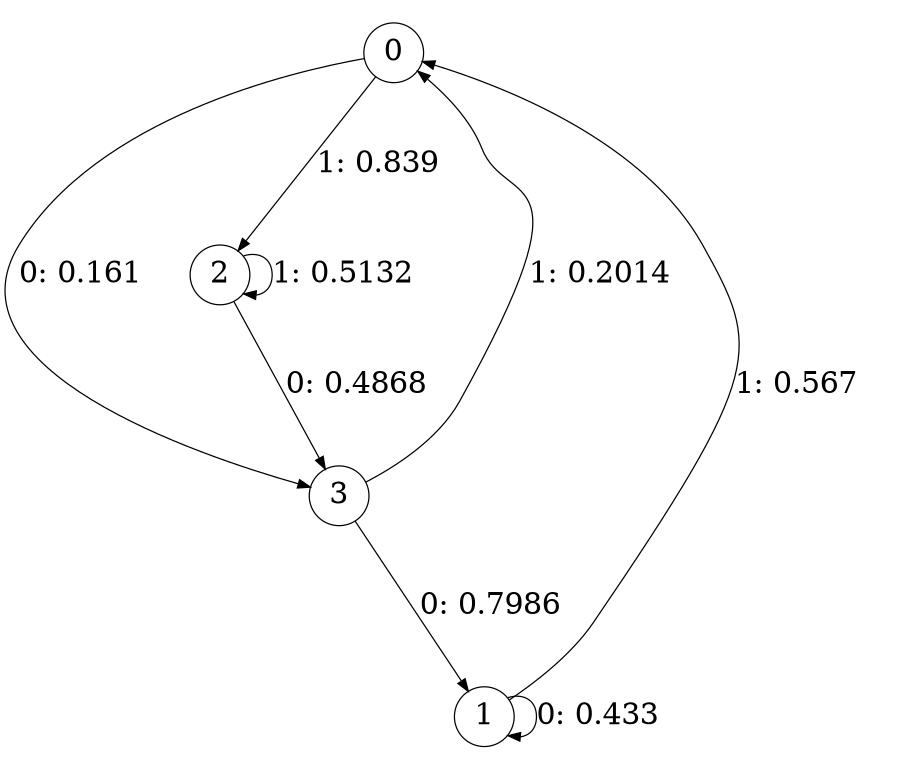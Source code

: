 digraph "ch13randomL2" {
size = "6,8.5";
ratio = "fill";
node [shape = circle];
node [fontsize = 24];
edge [fontsize = 24];
0 -> 3 [label = "0: 0.161    "];
0 -> 2 [label = "1: 0.839    "];
1 -> 1 [label = "0: 0.433    "];
1 -> 0 [label = "1: 0.567    "];
2 -> 3 [label = "0: 0.4868   "];
2 -> 2 [label = "1: 0.5132   "];
3 -> 1 [label = "0: 0.7986   "];
3 -> 0 [label = "1: 0.2014   "];
}